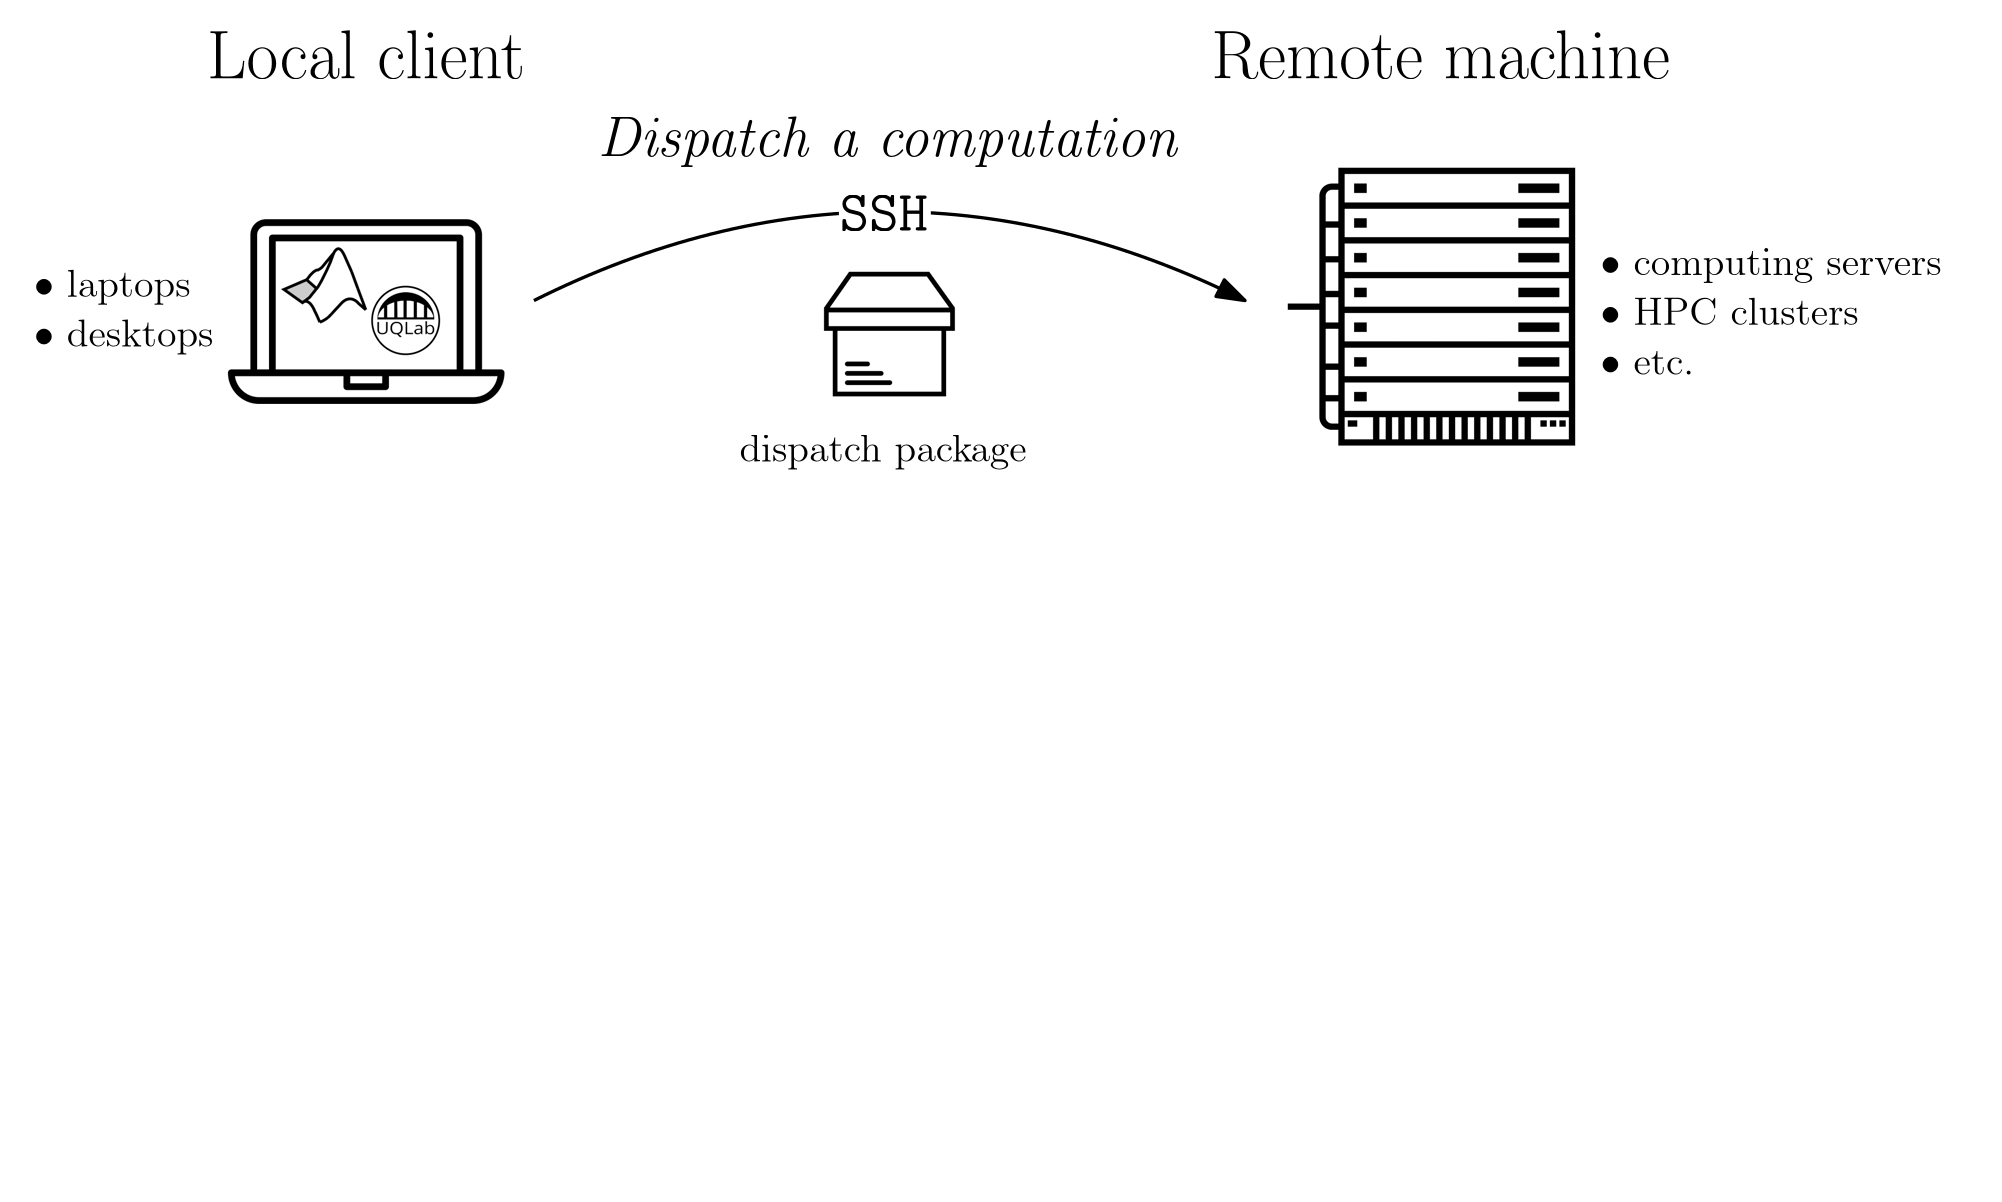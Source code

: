 <?xml version="1.0"?>
<!DOCTYPE ipe SYSTEM "ipe.dtd">
<ipe version="70218" creator="Ipe 7.2.20">
<info created="D:20200828180511" modified="D:20201027004620"/>
<bitmap id="1" width="512" height="342" BitsPerComponent="8" ColorSpace="DeviceGrayAlpha" Filter="FlateDecode" length="544" alphaLength="8460" encoding="base64">
eNrt2k9LVGEUwGHJFCpB0BbRIiNIiCCS/uzclC0KA/sCtfIuglbtbBUmxCzatXQicWUo1GJI
hEijmdD3QwVCOGjmvavgnOf5CL8zHA7vnYEBAAAAAAAAAAAAAAAAAAAAAAAAAAAAAAAAAAAA
AAAAAAAAAAAAAAAAAAAAAAAAAAAAAAAAAAAAAACAEG6+XRhUIanhmQ+llPdnlchovNoq+1bG
xEjn2utf5Y8vl/VIZWimXfp9m9Ik0eJ/1imHdB/IknDxH9h7qkzCxd/n5Sl5ghs7uvj7tIYV
Cr34F7rln9qjIsVd/MvlRGsXhArpfLVZ6uhMahXP9cVeqWn7rlzBFv/Dj6WBnh9AJOPV19LI
Jx+DAnneazb98n1CtEDOLTYb/+60ZrE83mky/3nBorm4XH/87zwBxzNY7dYc//qIWhHd+Fxr
/DtXpIpp5E2N8e/dEyqsRyefgZVKkc/AttvPGXi8DbdfdLc6br/cZ+DSsbfffXUymPvh9kvt
0spfpv9zTpgshl4cOQPXr8qSyO1DZ2DL5Z/LaKt/9z8RJJ2D18ANf/jMaGLV7k9t/zWwOytE
Wnc6r86okNhpCQAAAAAAAAAAAAAAAAAAAAAAAAAAAAAAAAAAAAAAAAAAAAAAAAAAAAAAAAAA
AAAAAAAAAAAAAAAAAAAAAAAAAAAAAAAAAAAAAAAAAAAAAAAAAAAAAAAAAAAAAAAAAAD4/34D
eFD7rXja7Z13YNTkG8dznRQoUJCyQYZskDJky0ZARaHURa0y9acyRGQpUAS1oiCgKBUVKBsH
UFCRMhSRPcqUUWjpoosyukt77y95k1ze3CU3c20u93z/uUvy5n3zvp+M513PS1EOqcWEZXuu
puciUJkrN/3qnmUTmlPlJl2vyGTAUN5KWtVTVx70/SbFQeGrQ9ff8Str+t7vpkG5q0dpU7zK
FH+v81Dm6tK5nmVH3zO8FApcbdIv9y4j/IF/Q2mrUQcfKRP8ja5AUatTcU3LAP9jUOdTrZKb
OR1/3ZtQzOrVzTpOxl8pFgpZzTpb0bn810IRq1s/OBV/mESKuYfXLI4AlbkWrz0s1e8S6kT8
Ne8Yp5YT2cebApWTfPquzjEmklXDeen9aJRW4Sc1AEL5qkZEkRGU1U5Lq71enNKlllD+5a9W
l8VUSts4K6Ut4oT2VIPCV4P8o8VcNjgpnaYlomQ2ekLRq0Oem0RgSho7J5mFolROVYSCV4sq
HBOhCXdKIh4JZBqpdaDY1aO6t0k2N5wyIKib6B4LgUJXk14WwenijCTmkCkcgyJXl06SdGY5
I4UYMoWRUOLq0iiSzp/OSOEu2cjkAyWuLvlkEXiynZBAbfIGWwcFrjZtJPnUVD7+PmT846G8
1aaJJJ/eysf/Ahl/NyhvtaknySdY+fjHkvHXh/JWmxqQfMYoH/9kMv6qcqG8B82GnnnnafZA
2Xke1Ug+k5Xn/x4ZfyWZQINhTpiTdX2gTNFXIkO9Vz78XywBQM7Ww1Gq5d8wH/A4X7n11cp/
GcApCy1VK3+YGFQmuqxW/nnApkw+AGrl/xDYlIkFCPyBP/AH/sAf+AN/4K9G/gXZIAVV4Gr8
w6FHTkmFA3/gD/yBP/AH/sAf+AN/4A/8gT/wB/7AH/gDf+AP/IG/u/L3GLYjMTt+8zMewN8d
+Xe/xqV7ujPwdz/+bwlO8IrGAn934/+mqH/8feDvXvxHiJej0b8M/N2Jf71snOL9RaO+LMT/
8jsAfzfivwcnGMeshNmO9VF3zhv4uw3/53F6aU3wRmN2dZrZwN9d+Htfx9/8p7jNLnikXP5j
wN9N+O/GyX1n2GbdFO4H/u7BfzZO7V6g8D44h/cMAP7uwH8IW/WbT+zqip1QHAL+bsC/7QOc
WGEAufMHvK8f8Nc8/xrX2cR+FO1tgq/jIPDXOn/vA1xiRu097DJFTwJ/jfNfxaV10mh/M3wh
0cBf2/wny+Z2HbO3tDnw1zL/QXxypSYOsdrghcpWAn8N82+ezScVY3rwT2Z/Xg3gr1n+VS4Z
kgqTaBbQWi8A8BfLc7chpTx/ieO4ETDFB/hrlD/hanKj1PHx+FAo8Ncm/9eJlIZIBfBNw+MA
gL8m+fdkx/ngwR7pXmYKrC/w1yD/Ruk4iaPY3bS0N1wqEI8D2An8tce/MtvDm8BeUUeZULgX
SN8S+GuNv8cOnEBO+6PMzyW5YO1wG9DXwF9r/D9hG/2e62Ghjr8X+0oOAP7a4h+Cn2s0i/qZ
+SmuJxtwKBcO+GuJfyfWyfw2XWM8zCdKPqTukobagIA/qzrs+O5TFamv8J8gM2HZFRFHA3/t
8Pc7jiNPrUcF5DB/9pkLzLYBnQb+muGv28TO73qCH/c7zGzwj7QzDgj4M5pnmN/pncT8u2Le
2wPbBrQd+GuEPzfPdwH9Nwz/s7QM9RpcU2wB/DXBf/AZHPMvOvr/WeZfhp+FM9riuuIK4K8B
/l7hJYjp9oll0h5oMutDWjFaGQfk9vybH2HjLcTzfH/Hf2tZPGsYPmcG8Hdx/hXC2R5flP88
s9kCGwKRVlQYLjMBk72Bv+vy93r20y38suLZ3fGu73E1oJUVJ7+BT3sF+Lsqf8/xiUKkx5oQ
9brdVjUYZeLmQuDvovyfuixEWfop9x5fYMMEz4U4bG/g74r8q0cSMcZ253OawWyesS6KOtgz
4K/A3wX5P5smxHdvkie/e7pNY3vXMoFLmgJ/l+M/tDCTjStrTeTntYWM4tF/Sdba9B2YFoDf
pgB/V+M/lK7yMSM8cyOqiva/j+OfZHU8+7MOZ6A0L+DvWvyHYiNfj7YbjfBhH//kClZHFGpF
TyHwVxv/ZzhXnjOND9j6+FM++CuyGfi7Ev8h7IK3uSad9+zjn+pnQ1wr8XrE1YC/6/CXxc89
/u/YEllXq/qKgb96+Hdg8d/vTinw+FPUf8w5fwN/V+Ff+SqLvwelxONPUR9gS7IJ8HcR/lFy
L3/7Hn+qIe4unAf8XYP/WLajv6fEoRn2PP4Uhf3ExemAvyvwb5MnC9m+x593F9AT+LsA/wqx
+PxdOuUef6oSniywCvirn7/Hb/j0xOoKPv4UtR53IfkBf7Xzr3AQn13cjVLw8aeowfjMEOCv
bv51w+/gNn80nVL08ac88HSRXcBfzfx7beMiKP1HJ//4v23X1X+GC6428Fcrf9+wc8LJd/tI
hKiCh/0k+dp19a1xvFOBvzr5N4zIEi3hWPiCaZgIBx5/ijrl2nOBNc2/z88lyEil04wDNSl0
4PGnqCk42vbAX238/cbFIiktN5rbi929oNfsvfyaxczpi4G/uvjXCc9EMtouMvR74KmcZzzs
vv5o7A3GE/iriH+nqIdIXkdrEhW4k476chiFI3gK+KuFv2/IUWReccIqnmNYr08OXL8PtjA3
AH918K8TnoEs6nYnLnTlFGazqJkjGfgWjyesCvxVwL9TVDGyRrlPs+HZWVyfOpQB1l/kGOBf
3vwtv/gFlbzJnFEfdwmnO/jsXnHhZQG1w7+2NS9+QhE6imLdfk1wMAdz8TCwxsC/HPlb++In
tNZ7PK77XXR0Ck8jPAzsQ0VLpUrQqKmLvt/2Z8zxgzExv3y/eNqoLjWAvwx/n5AjyA4dvlei
zIrefzHRXFNqGFit4E//SJW0WmO+GFUf+Ju8+GcmI3tV8gDtcDwL43Bc3RQojIrDV/1n/ooT
Vo+qBvwFdd9cjBzRUQVW86yCzchvHI3GP3R3geG6cs7t/H7R9IkTQl6YOHHaom+iYw3LEqLi
P8ZVB/7Y4g87iRxT6XNK5GEjHdODvb4OxdFnUz53TYmbZwyScEEWOGDKhht8P+bWwR5uz7/O
R2nIUSmzmPOQ0vOH8tAoB977b3H+aLI3hzUyF7D26HW3uUbMib7uzX9AocP0UbwyRpvnGasd
R0kpYB5bdc38po8V/UgevZbjVkuU8l5lt37+B6U6iv9kBYUygceQPKxj17mVZuNPe+nvw612
J+j59K/Y6rkTXsWdv/+P7HQMf5ZibTbNcXzT7Tn1Ffw+f7DUxmtptAIbnamjde7Ln9L9L98B
/A/7KpcLvH7ERdvPa4ZXk7rzgR3LSQV+fI8596+27lz/a3nGfv6TFczFWzjGzjae5fMBdkT0
sZ01+qpzcxlsS/3duP7vHV5qJ/71SuaiKn4RfWXbSR3xSlI7G9qfbMNfcFWgs/vyp6iBKXbh
P1tR0Wxsxe9xm6pkYcwXPCVM+mC1zi9/smHv6VO0Yo/8vvq9Z9tIW4f9mYrjw3AP9+VP1dxZ
rrYfK9YjfLANZj/jjaBkmcS7u+LAz4/dTMkSD2ErTE/678C0tqacfeczAXdWd1/+9JOUa7Pt
10/hbHim2Nac1PIi8/Cb+g9uvuBM4gO5q9ZnJOwLNTEWejGerBO7uDF/qtVZG/kr77dzsU0z
wQYxjPcbt/LWnX85TW/hyguTj7xk9JmpwbwAc4a4MX/KN8ImM9AJwzVb21JAIwvph3mRUWNf
v79SrMtE3q0fxI3Euil0fMVhbszfNjNQYduP1QnrmwDGlCD04Glxq27YlWzrM6BPPfi46PS+
9+idM9yZP1Uz2trSu+OUsVpv47g7WRHyXfodnymqs+leuHzfVgP2cBsyhseZxvCl7syf0k0q
sM726+8M/FT1QisXhZvDzDcULTLTMfa+HVWYtM2k0f8o49xuoTvzp6i2560pt2mUc7QNP5YW
mwDG0k//tUfJqv5P6XYOXkiaQrT+1zxuR5umxsb/V1iht1hqGxW57FpNagQYdb08jaMfaamh
gM7NRdLwH3bT3hZM2ug/RgwIrHaOviVecWv+VnQKxzps+/mNXHsSv6/vHVoxlGiV88JJ7zR/
cuccutpPtPhW2JLlUB9mMjHxJJD+BBQPdW/+VK3fzZZX0qMOXm/3raLGpqyVgv/Xzy03ATTL
oG+bdsJ2owtFDo5hyN4g3ILN0hDKbePe/CndxDz50tpXy7GrbbvD1JyM4h/nNhbNC8YJYdFA
4t2fjBxWwVkhT+3oOuRVf/fmT1GtY+Us/3DHRk1WXCX5qc55j2vJwaNRL5iJ4Fv6C/2isPlG
OlJCCcJ85qdKbevY1Ob8/wrLJc3AZAeX62slW734m11M5h28ESTf7MfMOxM2P85EyihFcGjP
zGgd7+78KWqwhBmo3/6EQ1c6wTDY6OaS0U80ad5j4mrDlMOMHkITwDK5COrTpt5JH8Pmsnvy
81LupCbfuHz2DrYw9v17+sKVhOR0M60bqb0M7Yh76S9CkNvzp2rvkSqn7x0YL/kZfxttEbra
PIf9xX+F8QLSP5lrAvD6B6H7grX4xV1JlPeT406vee2J+sx9gpeoTWENygqtnpm982KCTN9g
qmH2Ue3b9CfI2+35U7qpUuPDE+wdKqP7kothb0fxgQFX2P1Fz9Ibz+C/I6SjmEwfetmwNV+m
uf8zYp4nyz+QbCuSMxhTDMMA+5XYsDK9lv2/tTkn5flhiH34V3K9r1NMxtv6LmGNjcLB9COO
B/NKTykMpJ/3tYatl0y+/WkJ+IVAOiLE/JMfMeGfejzRpNoYb6h3fk3nshHwpyi/lbwZGB+5
mh8hUGTPin26VezJ1yW7d0awLQLMujJfyDcB/EjX1Q0on7gtppd+dVmbNunGo1LZ57+6Cf+L
VMDEY0niW0B/nvdrViUFWT2rVeP+P1kzMB83igZx/YO5doyU+Zg99cwj0oefYD/lBcFcE8C7
Ug1/dM3sf4a+onhRtTRpa2vmfZVu3HzAPv/VJPgzmN+9LrIgHhqYj6a3hgN//NLdjdA5/nEc
w1rQafVsvcapbNonZEfpd2X770rfZf3BSjQBMI7mzvADPnSHiHaEnPiFLGGW/0wT/lWk+dPR
DDtONiDcfZMPtY+uongDf1xG0+YIbT592BrX3zZ6/BjNfkaOmPET1J+7xuWT8U8HkwCh9Bva
sFDM/BxhOFf8G/zVsPw/MOHvL8efVsfjRPdBKj+XvQX9aRgH/E3Vu8COSAayH9rzZmdpPMVV
zH7DtY4vTW7DC0S7XLNUoQf3Y2EKIst/ngn/Smb4U9Sgi0Jz91kPoZ0xzgv4m2oUfpSLH7fh
lK6sdRdnYWhnF24yOttm42N0dDjNmn86daeF6ijp1Iflv9CEv59Z/lRzYRZ87hxuX0P6ln0V
+EtoCY7llPX9AG3usAa6RT8hjUnPLc8bHTxMOBl9W2jDOU+Z8P/EhL+v1fxRSl1u5w8IXfME
/qbyxgYaet3a8PVvsXU7K5pUA/4WLnO7+FAvYnJg5VvIHP/PTPh7W89fzy9F04wus5eAv4Ta
FZl8VM3oEfahzrfKQbTvJqEsxf3MuxDax///inVYVCrDf6kJfy9r+BexrZ3p/H0ahdBh4C8l
dr0P61Ztrcg6lisZaV3UOqE4RUvCPErDHsTfUWwLbmKKDP/lJvw9rOF/bjtbBT3C7e1Avwya
AX8JVcHFnPOIFUF92E4k/TirI5/AX+tZcu8ChC7x/1cyD37p5Q5y/Fea8Kes4X+a+hTXBNP5
qmcsQh8Bfyn9D0e0wHJAj21smu/bEPnzfG2MqGJ43BJKrgqzYlzJqSo15fivMuafZCV/ajq+
AQ5wu99FKN4D+EvIC/vaumN5mNRyNskVNsX+BNckN0Nk/RXznXhz6K9/6Xl/Spb/arv5U7OY
qkpqA67lk06oH/CX0qvWuf/4iPMTYaOHncZMh/ABsr7wJUJ/8P+v0QevVKfk+a8x5p9oNX9q
4T365uINiGhxXMBfqAPi3pfrXtZ8JtAum91DVz+LZomswgRhSFZP+hFNYp5QWf5RxvxvWc+f
2k0/9De5en8w/Y7zBP5SYhdtMz9f9iW2i+YfO5aF9RPbi23pDz6/5NCvCGXgDmhZ/hsd4e93
CaH73PjiSgVWLE3vnvyr4X6ga+aebM675IUAx1ObhtAx3hKMRwVs34As/62O8KeapCL0C3fg
T4Q+Bv5mPu1mXgBd2B66m3UUSGyPUBPrnY2ueJvn/7Mx/wRb+FMLcg1m/1SEjgJ/6RfAXfMW
wGOsEZ/RQoG0PB8I68utRpl9KfP8txvzj7eJv9cllNXZ0ARUVBH4m3kByHWR1UtgG/07KpFU
exoDb0RcRHspC/x3Ocaf6n+HLyOPu5ZrgO7KPwBbAFel7eNaJzCJgr6KJDURoRPc38pJ6W0t
8f/NmP9N2/hT5wzWxu+WBwK7K39u5TfJdv1al1AmXUMsGaVMSqsEv5D9c/nmeXn+exzl/8xd
/o2xyPJkd7flXx13lxyWxk9/+S/pxyuU0mFhhbEPCwdZ5L/PmP8NG/nrbqRyTgFCiG4H4G8k
PFkbmc4Iq8vO50idqFRC9Fe4B/f3jwwvi/wPGPOPs5E/tZof4t4SoWIv4C9j4+Fu+M2ST7/V
/cNWKJCOjB84Gi84h5Dl/7fD/IPyFrF/fEoQagr8ZbQZ57mhk/FTXRDK5v/njLTM/7DD/Kks
vg0hQRh2APyN1RnHt1i0LyiOTWW+cvkbiVAsXzcvbWCZ/xFj/tdt5h97nPuz3+Lipm7MnzHM
6Do+MbvCa2aRPkth/NQkoUrfIC/YoDG5WbTigwlNzWF2XSL24DCZZJgwvOsWuWsSPu0KsWdv
KpfgRvF0AuAvUrBRN3A7Zlx2coqy+JkS/pH729Z+R1+2KZ9L8EszzgiAvyd+2fPdpX4L2XGZ
m5IVxc8MIuGHdHYuKSP+hVyCcyx6OnZn/lw3MDtbfwQ/I7OwvbL5i0JoLve354PrZaJknv9k
k4HowJ+QP+4FOsTYfQZvIafaKZy/LcL4waarykhLhKbnP4C/vPBsfdS16y7eT0DRh15K5+8n
5zmctajQ7Gzgb0b18Sdf8MRxup3y+duu7EJjNmm0uDkJ+Eu8nAlPmu94OoHBz9LuIBRVtU6d
JAeqjBF3JwB/Y3Ulps5FBTqFzQaEZlsf2tcuB2XDBRtTpAni7kTgb6J/Ufxd1jdgRyc9m6uF
qSZBMTGiaWFdYmImCVveId/9l4NQceqOScTcJF1MzDq7+U+x6AjI3fn3C/FcQud8a3vKWSLa
YAYgFEkeGoLQ14aN1wmXQDkRhlHHOqMGYJv4LxDanoC/nLqlRDSinKc5wiAMM/x9f2D6nH+Y
+PzQ0AXMnNOT9ZTg/xVCnwN/C9J5UM4U/Q2Oscx/LUL5k3lHD11PIfSfvwL8t1i0PYC/szVc
GIQjz38cQg+6EWV+wDAywVr+H0rtp98kocC/fNUeoQKdBf4+yQi9Rh6pnYFQRzP8/buNfGlE
kDfBfzpFeXQc/uJgkZeiVIR6A//yVSU9QnUt8A8zGgmArYbNcvwDZ59gOxKzF1cy8H/bbz4e
PqA/IiwvUZEO1hD4l7NuG0bhy/LfhNAk8Um19eiepwz/NYyDseOHGSdy/3jz/KedRij51Dm6
AqnnnYBRnRDK9QD+5ay9BmcwsvyTRe4isK5zHwAJ/h3iFuI1fpjBShN4/oVoI+PuxWd0luD4
KUyYeQD8y02fG+bhy/H3pcveuOn5F4RetGT/9UTod56/Ya5/x2KUwfmUXEI6HAf+5aTRBn/A
cvzr0O9ziWbDtyzx1+Vxx4aTDsciDfPaaPP/HeBf3mpKf5JrmOX/mNEkb0ZLEetEwmz97zJK
5/n/a9g5kH/qfQvNrUUE/MtKKQg9a5Z/bYTuSDz/k8zwr9yi68CnQuJRBs9fiPgRfsBxb4Ty
vIB/uWsr7w9ajr+P9Pf/FRn+nsEbDS5EDfwFt7G6Es5l1EcI/UkB/3LXBISu4j/95ez/BISM
O6CucU7kTfl3YNyX3fpn69cR8+4K/IlyyeesiWNW8AL+zlc9PULYFWdno+G4wbyDlvUmhlot
PcrxkeT/aDbSr2hMcfeNgb8wj8WbmzIaWIJQO+CvAp3lhoDWJ800Wu/zqz2NNvIXSlGz+eUC
TPh/S7iIzxT4CxMZW7JDWqk3EIrXAX8VaB5Cp/CfOFRMts//g1Br9pFN5Gr7vGqmIX13af7n
EGokvCQM/G+Qn5vPuXanLyjgrwI1p68bL9G7QOTej379n+T+jkUom2gB9PvDsFyACf+rCPGz
CD8g7D9DR4/HKYSYW6cuXWrdgL8qdIazz6umIvQt75LplVxUYli2dR1CD8bylbUg2nK7HiDD
f7dhicBhhST/S1wD0IfcFOKZCMXpgL8qNAmh27inptMDhLJWvj6w9/PzYhEqHWsI4fsjMxXt
q9FPPTlizgHaXrzA99vR/O9HGjQFO/XIn9smoO7QjfqE4wL/WHR7Vue6DYbtoMMz7xrdFZkx
AcC/7FUtD6EX2E/BMSErcX3JMK/fFI4UfVaZEvgT2kPv+IbfuNDwPQP/h9WW8pNLk3C/0TMI
lTQA/irRGoTOcC/jft9dLKAJX4saadTk4x2y6iK7MlBUTWGvLobUp8yuZ/+gg+UdmuxNPR7D
enroHvMtRXX5MVGPCo7OYMvwMEI/UcBfJWpNP5xPC5sVZVef8QmYgVBOf0vxVZL2Suxp8Gnf
G1lj/QH/stIvgg9gS/oIocIRjqb3mzDqFPirQB30Fl3xGPQ5jeJVx5JrTyc3APirSLsQ+sfK
oLrvaNttnEOpRQtNC8BfFWJmGgZbGdZzM0L6qQ4kNkxiBUrgX77aTdfM/K0M692Els7upHyv
W5z3C/zLWk3zrWmPV0Qf0CzbAX+VaS5dwh3KIqH6uQgtoYC/yuR7BaEjHs5PR0fX/W5XAf6q
0wBkkysIezXN4tJWwL98tJ4u4z7OTqRTkUWnb8C/fORPfwHS6jg3jcp0Gkk1gL8qFVSAUIyH
s98xJb0p4K9OvYmsWpXbfs2y0Xc98C9bbUJIP9F50YfqETroCfzVawJcpN/Pwc6KfQBt+12p
QQF/9apePEJFg50Td9u7CGU0o4C/mtUyE6EHnZwRc5tUhHJsjBn4l7mYpYXvPql8vJ3pG6t4
CAX81a5B9Fe6YKTSsQ6kb6uHoRTwV7+eyaONwDeVjTO4EKHC5yng7wrqzqwy9ZFOuQh175fQ
VkV/Cvi7iBHILDAeU1up6Kr8REd3pxsF/F2mGniemamhkBUYdIOZPNSKAv6uo2rbmRKfq0Bn
gO6NAjqq6AAK+LuSdJNoiw391crReFocYNDNtNOYAP7lp6BrdH6Kl/s7Eof3TObhzxho7/nA
vxzlvxHP1wyxP4YBV5kYfrXfkAT+5aqn8RKk+7vbd/aT+5mzbw134AKAf/mqwvx8Jle/97D9
1L4HMbQllSng78JqEo3zdewFb1vO8gn+G5920MER5cC//NUfL0SPbn/WwmrLcQVeph4dcHg0
KfBXgwbvZzN3ZrYVt8Bj78Wyoff1djxl4K+SuuC6AjZ/N1eNqisfLDB4xTU2XO667kqkC/zV
ooB3zvB5TNg6N7h1RSNDsc1zc7Zd49cqPTTWX5lUgb+K1HzOab2Q08zY/T9/F/nN4sgftu07
nyoc0J9Z0EyxJIG/ulTr1fXxyIwS14+vp2R6wF99qjMy/KfLhcbkC//bsWCk4guVAn+VSlen
+4hx0z+JiFgSET5z/HM9Gjpn2hDwd28Bf+AP/IE/8Af+wB/4A3/gD/yBP/AH/sAf+AN/4A/8
gT/wB/7AH/gDf+AP/IE/8Af+wB/4A3/gD/yBP/AH/sAf+AN/4A/8gT/wB/7AH/gDf/fl32fd
xcxsi8on478rGYQMUZANUlAFZNlKhrhLhsi3HGPmxbXYranvOgRyU63xxSsdgdxV66mnoRDc
WUOjoQzcWTsyoAzcWWkPoQzcWSX3oQzcWQXJUAburHv/QRm4s26fhDJwZ104AGXgzjq4ldh4
GKkRbSSz+Jf98fxFxrNRK6VDVvk2LySzWEsjvWUNyEyNsT+eMWQ8DTRSOIFkpsJDya3BwF/7
/IeQmXq5C7n1PvDXPv9ZZKY6ViG3NgF/7fPfQuRJX5lKJWuDOuCvdf4e6USekilqB5nHIOCv
df6dyTz9QlFTyO05wF/r/OeSeXqHotqR24eBv9b5HyHz1JqidGmkPdAM+Gubf3M92fvP2Htk
CyBaCPy1zf9TMksbmD3jyD1JnsBfy/y9UsgsvcbsChCNLR8O/LXMfySZo/wqeN82ct8JzfEP
72S3wrXGX3eazNFmdudwUY/gEK3xV0pa4C8e7T+M3ektGgP8L/DXLv+jorG/XtzeZaJ8jgL+
WuX/gihDS/ndTUSDwJMqA39t8vcXDfYtbmw4sF6U0c+Avzb5LxHlZ41woHWp6MYIAv5a5N9Z
9JovaUEc+lmU0yuu/gUIcAb/AFd/+18XZWcLeayjXu7V4JpywqzGNFcvE/FHvrS96OAacWbD
XDyv3yjP/2sXL5Kx4ux8Jz5aU+S8BRX2de3M1r+rNP47dV27RAYUibKTVcPo+Jvi7Ga3du3s
9n+gLP77Lv5AtL0nzs944wAeJ8QBEhq6doZb7FBwZvvDXx9z7dJolCjO0FEPkyAdi41ugKYu
/sGr3is4RBEF93J107/ZLTHbog4SgaYbTw1tS4E0oZbGk/ynSoXSGbsCyugFRacF9TauDe+Q
HuYfEG/82ZsJhef6mlhkhDWxhkzIHsXGhs9qPyg/15bfj8ZMi7vKBg7VGweOexKK0JXVzcS/
i97ceLhZJlWf0siKUIquqgoRJSZAzc/xXWJa+U2c6AEl6YrShdywuRnbY6NE88fJ/lCYrqeB
pyVQbrA0w9db6gZAx1/2hgJ1JXmPlnTstd4yRo8vJZtAk+c2h1J1FbWYlyIJcYlV8/tn6aVb
wWPntNVB2ar+q9/uw3PS/PQzrIxibLFcR0hW9Pt960MZqxV9/X4zou/IsSt+zeqIetwy1xuW
f2HX1silESAVaWnk1l0XCsxRS+hqw51U9WdwjagtRVe37VUypQjKTDt6GG5zG06nE1BsWtEx
e0b068IyoeS0oOwpdjp1qL68FErP1aWPCrS/RtE+qgRK0JVVuquzY3XK1lGwQpDr0t/WyvFW
haYrwA5wSWUsb6JMu5LnwKg8KE7XUuGuEB8FmxarT9gGKwW6jNK3jlN+yLqu/dTo21C2aldq
9JR2zuumq9oldNG2Q5fSsouhpNWk4uy0S4e2LQrtUsVGoP8Hrnt+bA==
</bitmap>
<bitmap id="2" width="512" height="512" BitsPerComponent="8" ColorSpace="DeviceGrayAlpha" Filter="FlateDecode" length="277" alphaLength="2225" encoding="base64">
eNrtwTEBAAAAwqD1T+1tB6AAAAAAAAAAAAAAAAAAAAAAAAAAAAAAAAAAAAAAAAAAAAAAAAAA
AAAAAAAAAAAAAAAAAAAAAAAAAAAAAAAAAAAAAAAAAAAAAAAAAAAAAAAAAAAAAAAAAAAAAAAA
AAAAAAAAAAAAAAAAAAAAAAAAAAAAAAAAAAAAAAAAAAAAAAAAAAAAAAAAAAAAAAAAAAAAAAAA
AAAAAAAAAAAAAAAAAAAAAAAAAAAAAAAAAAAAAAAAAAAAAAAAAAAAAAAAAAAAAAAAAAAAAAAA
AAAAAAAAAAAAAAAAAAAAAAAAAAAAAAAAAAAAAAAAAAAAAAAAAAAAAAAAAAAAAAAAAAAAAAAA
AN4AADwAAXja7d1/rJV1HcDxA8LQEDITREd4yVFiUOmKBf2yMpoyNFGS/MGkvDWnYmm5bEum
DujizLSp6QZGv2wVFZmu1Imkls1V1tJ1ma5m0yYumJVeJqMnyMrzgXu55zmXc32e7/f1+hc2
9vm+7z2cz3POeU6jAQAAAAAAAAAAAAAAAAAAAAAAAAAAAAAAAAAAAAAAAAAAAAAAAAAAAAAA
AAAAAAAAAAAAwJwNKRgjZJt+W6RgtZDtubZIwxIp23FSIvmLvmliljf+L6n0L+5Ws7yvF+lY
JmdZHytS8gFBy3l9X1L9ew+QtJQ7i7RYAku5tEiNJbCEWcnltwSW8XA4utpe+bUEtmdVOLgf
1naO71sC23FiOLath9d2kAl/tQSW96o/hVM7o8ajfDgugWPFbcGacGg313qWqy2BZS2OvzOj
6j3NLyyB5Uz5Rzix42s+zlvjEvhGgQfx43BgV9V+nvMtgWVcHI7r/gQm+rYlsHXHxotmb05g
pIP+bAls8+nS0gQvZ/SOU3lAK8JRrUtkquWWwNbMDQf17KRU5rrPEtiK0ZvCOS1KZrCjt4cl
cLrU/bol5L8pocm6LYGDOyMc0mMjU5rtVkvgYA7bEs7o/UkNNzb+1/ZBuffwg3BCVyQ23fFx
CXy13rtZGg5oY3LzLbME7s3McDzbZ6Q34V2WwL34eTid8xOccNrzYQl8k+ZNrgz5v5fkjIst
gQN5XziapyemOeXNlsD+jXgsnMzCRMcc84cw5oeE/68bw7nckOyc741L4MHK/8fCcCy/S3jS
yyyBe5qwOZzKcSnP+pMw6sfF3+m7GT0t6toalsCZ6jfOC/nvSXzaRZbAaPq/wm/E0anP+xVL
YHBvOI/zkp935G/CwCdknv/ycBq3ZTDxnLgEHpJ1/neHw3gyi8O4xBL4f78PZ3FqHkPHdzp0
Z5z/unAS12cy9eRnwlPet2Sb/5SQ/9fZzH2aJXCX1zwdzuE9+Ux+TdLvdWtV/GTkF3Ia/aEw
+rws88c3xf80q9nfHpfAiRnmn/Zi8xH8/ai8pl+a/RIY3w/5ydzG/07e4+/2Uvg3spv/0PD1
Bn3HZjb+7JD/iQzfCnNy1ktgfBXklByf/65M7E5H7S/AX8pz/42feZif0eTzw+QPZXr945gd
YQmclM3g454M/d+Zaf/d3vq0Jpu514a5L2tka21mb355yZIw9e355m8c/HhYAt+WxdBTX2ge
essbMu7fmJfhEnhHmPncRtauCoexPIOJP5vpk54B3BOO4+Tk593tla+Dcu8/I3zRYe/hqc/7
q8x+3gd1bjiQtYlP2xOm7ZG/0Vid/K1PXnZCmPUB8XcaH+5+0Dcr4VH3fyL0ny3+LnOz+QRk
fKj7jPQviR+CWpnsnGcn8r2O+1z8tusFiU45+bnmKTcfqfv/HBVOpndymlOuDz/l58j+snMy
eDfcp8OMt4je7KvhcC5McML4TXiPjte82QGPhCXwHelN+KCPvOxNvAXmvfulNt/y7F7oKunz
SV8Zjfe/v0/uPcVvPj0tqdlG9TbP9uIstfd05LPNZ7RpSkqzxVsff0rs/pwZDulbCU320Qxu
774PxHvDXZTMXJP+1jzXU1OV7t/oh8MSOCeVudaFn+szhR5IvB3axtFpTHVhmOpGmQcW3xx5
dRIzzQgzPTJW5ZYfKj+Swkgbw0hzNd6bKU81H9bjXfWf6Ar3uirj9MRuiHuce92Vc204sIvr
Ps6jzdO8cIy+g/pl84lte1e9h4lfe0ppy/TXX3/99ddff/31119//fXXX3/99ddff/2r338D
LUqzv5d2WqW//vrrr7/++uuvv/7666+//vrrr7/++uuvv/7666+//vrrr7/++uuvv/7666+/
/vrrr7/++uuvv/7666+//vrrr7/++uuvv/7666+//vrr35n+y2iR+/+gP/rrr7/++uuvv/76
66+//vrrr7/++uvv9Q2vj+mvv/7666+//vrrr7/++uuvv/7666+//vrrr7/++uuvv/7666+/
/vrrr7/++uuvv/7666+//vrrr7/++uuvv/7666+//vrrr7/++uuvv/7666+//vrrr7/++uuv
v/7666+//vrrr7/++uuvv/7666+//vrrr7/++uuvv/7666+//vrrr7/++uuvv/7666+//vrr
r7/++uuvv/7666+//vrrr7/++uuvv/7666+//vrrr7/++uuvv/416n/golXXlNWzcIz+afT/
YtGeK/VPof/dRbvW61///kuK9p2uf+37PziE/j/Tv+79DymGYn/9a95/+pD6v07/uj/+DyV/
n8f/2ve/bgj9V+hf+/5d7effNlH/+u//Z21rM/9zC+3/CfRvjP/cph2l42//4yX1uwCs/wB/
ZcTIsmp5Evo3sqa//vrrr7/++uuvv/7666+//vrrr7/+Ofafc8FF+95JB+pfi/4XFB1y0yT9
q9//tqJjtnbpX/X+pxYd9E39q97/rk72L47Qv9r9x3U0f9Gtf7X7z+xs/xX6V/zxv7P9F+hf
8f7Xd7T/KP0r3r+rk/kv9/y/8vv/4s7lX+f6Tw2u/x3W88+O1L9jQUP/GvTf6Yip+95+1TsJ
/RtZ019//fXXX3/99ddff/31119//fXXX/8M+7+2e/UDXxsWP+qZp3/V+q8shtXZ+leq/+3F
MOvWv0L9zyqG3Qj9q9P//uHvv1j/yvSfMPz5i7X6V6b/tFeg/3r9q/P4/wr0v1T/6vRfNfz9
p+pfnf6HPj/c+b9s/6vS/j//meHNv8b1n4pd//3EnZt3/eGWDtv5T+zYdMNs13+r1j8b+uuv
v/7666+//vrrr7/++uuvv/7666+//vrrr7/++uuvv/76659E/w2Zy70/+qM/+uuvv/7666+/
/vrrr7/++uufmA30owEAAAAAAAAAAAAAAAAAAAAAAAAAAAAAAAAAAAAAAAAAAAAAAAAAAAAA
AAAAAAAAAAAAAJCyfwPGSkgr
</bitmap>
<bitmap id="3" width="1200" height="1200" BitsPerComponent="8" ColorSpace="DeviceGrayAlpha" Filter="FlateDecode" length="1418" alphaLength="5763" encoding="base64">
eNrtwTEBAAAAwqD1T20LL6AAAAAAAAAAAAAAAAAAAAAAAAAAAAAAAAAAAAAAAAAAAAAAAAAA
AAAAAAAAAAAAAAAAAAAAAAAAAAAAAAAAAAAAAAAAAAAAAAAAAAAAAAAAAAAAAAAAAAAAAAAA
AAAAAAAAAAAAAAAAAAAAAAAAAAAAAAAAAAAAAAAAAAAAAAAAAAAAAAAAAAAAAAAAAAAAAAAA
AAAAAAAAAAAAAAAAAAAAAAAAAAAAAAAAAAAAAAAAAAAAAAAAAAAAAAAAAAAAAAAAAAAAAAAA
AAAAAAAAAAAAAAAAAAAAAAAAAAAAAAAAAAAAAAAAAAAAAAAAAAAAAAAAAAAAAAAAAAAAAAAA
AAAAAAAAAAAAAAAAAAAAAAAAAAAAAAAAAAAAAAAAAAAAAAAAAAAAAAAAAAAAAAAAAAAAAAAA
AAAAAAAAAAAAAAAAAAAAAAAAAAAAAAAAAAAAAAAAAAAAAAAAAAAAAAAAAAAAAAAAAAAAAAAA
AAAAAAAAAAAAAAAAAAAAAAAAAAAAAAAAAAAAAAAAAAAAAAAAAAAAAAAAAAAAAAAAAAAAAAAA
AAAAAAAAAAAAAAAAAAAAAAAAAAAAAAAAAAAAAAAAAAAAAAAAAAAAAAAAAAAAAAAAAAAAAAAA
AAAAAAAAAAAAAAAAAAAAAAAAAAAAAAAAAAAAAAAAAAAAAAAAAAAAAAAAAAAAAAAAAAAAAAAA
AAAAAAAAAAAAAAAAAAAAAAAAAAAAAAAAAAAAAAAAAAAAAAAAAAAAAAAAAAAAAAAAAAAAAAAA
AAAAAAAAAAAAAAAAAAAAAAAAAAAAAAAAAAAAAAAAAAAAAAAAAAAAAAAAAAAAAAAAAAAAAAAA
AAAAAAAAAAAAAAAAAAAAAAAAAAAAAAAAAAAAAAAAAAAAAAAAAAAAAAAAAAAAAAAAAAAAAAAA
AAAAAAAAAAAAAAAAAAAAAAAAAAAAAAAAAAAAAAAAAAAAAAAAAAAAAAAAAAAAAAAAAAAAAAAA
AAAAAAAAAAAAAAAAAAAAAAAAAAAAAAAAAAAAAAAAAAAAAAAAAAAAAAAAAAAAAAAAAAAAAAAA
AAAAAAAAAAAAAAAAAAAAAAAAAAAAAAAAAAAAAAAAAAAAAAAAAAAAAAAAAAAAAAAAAAAAAAAA
AAAAAAAAAAAAAAAAAAAAAAAAAAAAAAAAAAAAAAAAAAAAAAAAAAAAAAAAAAAAAAAAAAAAAAAA
AAAAAAAAAAAAAAAAAAAAAAAAAAAAAAAAAAAAAAAAAAAAAAAAAAAAAAAAAAAAAAAAAAAAAAAA
AAAAAAAAAAAAAAAAAAAAAAAAAAAAAAAAAAAAAAAAAAAAAAAAAAAAAAAAAAAAAAAAAAAAAAAA
AAAAAAAAAAAAAAAAAAAAAAAAAAAAAAAAAAAAAAAAAAAAAAAAAAAAAAAAAAAAAAAAAAAAAAAA
AAAAAAAAAAAAAAAAAAAAAAAAAAAAAAAAAAAAAAAAAAAAAAAAAAAAAAAAAAAAAAAAAAAAAAAA
AAAAAAAAAAAAAAAAAAAAAAAAAAAAAAAAAAAAAAAAAAAAAAAAAAAAAAAAAAAAAAAAAAAAAAAA
AAAAAAAAAAAAAAAAAAAAAAAAAAAAAAAAAAAAAAAAAAAAAAAAAAAAAAAAAAAAAAAAAAAAAAAA
AAAAAAAAAAAAAAAAAAAAAAAAAAAAAAAAAAAAAAAAAAAAAAAAAAAAAAAAAAAAAAAAAAAAAAAA
AAAAAAAAAAAAAAAAAAAAAAAAAAAAAAAAAAAAAAAAAAAAAAAAAAAAAAAAAAAAAAAAAAAAAAAA
AAAAAAAAAAAAAAAAAAAAAAAAAAAAAAAAAAAAAAAAAAAAAAAAAAAAAAAAAAAAAAAAAAAAAAAA
AAAAAAAAAAB4GPo7AAF42u3dcYyXdR3AcZS1zBQyVy6nmc1q2lzemRt/lB6NsllJE1tma2RC
esdyu1i2W27dbW2UkVTTDVgR6GpmS7TJWtP0JJmnXDFKSIFyGpq6CyYDJV0+/QVMPr/fPc89
/O73PN/f7/X6974P/Mb3ufc+32d3DzNmAAAAAAAAAAAAAAAAAAAAAAAAAAAAAAAAAAAAAAAA
AAAAAAAAAAAAAAAAAAAAAAAAAAAAAAAAAAAAAAAAAAAAAAAAAAAAAAAAAAAAAAAAAAAAAAAA
AAAAAAAAAAAAAAAAAAAAAAAAAAAAAAAAAAAAAAAAAAAAAAAAAAAAAAAAAAAAAAAAAAAAAAAA
AAAAAAAAAAAAAAAAAAAAAAAAAAAAAAAAAAAAAAAAAAAAAAAAAAAAAAAAAAAAAAAAAAAAAAAA
AAAAAAAAAAAAAAAAAAAAAAAAAAAAAAAAAAAAAAAAAAAAAAAAAAAAQEc7vQ+S4JuVGUsySIJv
VvQKvUKvQK/QK/QKvQK9Qq9Ar9Ar9Aq9Ar1Cr0Cv0Cv0Cr0CvUKvQK/QK/QKvQK9Qq9Ar9Ar
9Aq9Ar2irfrDbbFvFKo2rlcUmq/G/KNQuQv1Cr1Cr9Ar0Cv0Cr3SK/QKvUKvQK/QK/QKvdIr
9Aq9Ar1Cr9Ar9Eqv0Cv0CvQKvUKv0CvQK/QK9Aq9Qq/QK9Ar9Ar0Cr1Cr9Ar0Cv0CvQKvUKv
0CvQK/QKvdIr9Aq9Qq9Ar9Ar9Mo/SveYfdFVQyvW3vvQ6NF2TKlXj+3Md51/7fT8ZmcVbmj+
gXr0qlu99dIfP5UVN1mvJgpcP+RfPD1jWRVGzFe82WmL7z0wtZtIr/RKr6jC6Wv/N+WbSK/0
Sq9ov1nLy9xEeqVX1ffK86tuc9y1L2R6hfmKBFywteRNpFd6VX2vevWqq4arpf/N9ArzFSk8
uXqg/E2kV3plvqKN3rE10yvMV6Tg1G2ZXqFXpGD29kyv0CtScNJ4plfoFUl4ONMrUu+V5+1d
4pZMrzBfkYTPZHqFXpGE9+zTKzqgV35/sCvcmekV5iuS8Inm98aeW5de8/m5fUdboVeYr6hE
0x8UvefyJlf06xV6RRWuaHxbvLbm7KaXLNErnAepwp8b3hXj75vkEvMV5ivq8/TqrhMmu2ZA
r/DzolTgV43uiR9Ofo1eoVdUYPbBBrfE+pyLPL/C8ysqcF2DO2Lb23Mu8vwKz6+owO8a3BHn
zNAr9IraOW5/3OJbcq+a2nnw+sF8F9mK9Fw1WIU5zoPda06Dn2mf1eJeQXvoVacbjDs8nH9V
v15RQ86DnW513OEL8q8yX2G+ov1GwwY/X+AqvUKvaL/nwwbfVuAq50GcB2m/18MGD5qvMF9R
S3GDr9Yr9Io6Oj5u8Dy9Qq9IZL7qKXDVgF5RQ37fucPNLPXjDOYrzFfoFegVeoVeoVd6hV6h
V6BX6BV6hV6BXqFXoFfoFXqFXoFeoVegV3qlV+gVegV6hV6BXumVXqFX6BXoFXqFXulVhyvX
q/j/42zvg6ot1ivzVaH5CmrJ97he6RV6hV6BXqFX6BV6BXqFXoFeoVfoFXoFeoVegV6hV+gV
egV6hV6BXumVXqFX6BXoFXoFeqVXeoVeoVegV+gV6JVeFeqV97dTPe9v1yu9Qq/QK9Ar9Aq9
0iu90iv0Cr0CvUKv0Cv0Sq/QK/QK9Aq9Qq/QK71Cr9Ar0Cv0Cr1Cr0Cv0CvQK73SK/QKvQK9
Qq9Ar/RKr9Ar9Ar0Cr0CvdIrvUKv0CvQK/QKvdIrvdIr9Aq9Ar1Cr9ArvdKrqfZqw6Z8X7EX
6Vm1qQrX6pVeTWevJrJ8Q/YiPWNZFUb0Sq/0Cr1Cr/RKr/QKvUKv9Eqv9Aq9Qq/0Sq/0Cr1C
r/RKr/QKvaIu4gaPj+bboVfUsFc9etV181U5eqVX5iv0Cr3SK/QKvUKv9Eqv9Aq9Qq/0Sq/0
Cr1Cr/RKr/QKvUKv9Eqv9Aq9Qq/0Sq/0Cr1Cr/RKr/QKvUKv9Eqv9Aq9Qq/0Sq/0Cr1Cr/RK
r/QKvUKv6CRxg1cO59swpV7dtCzfJbYiPf3LqjCv+Qfq1auum69a//52aA/zlV7pFXqFXoFe
oVfolV7plV6hV+gV6BV6hV6hV3qFXqFXoFfoFXqFXukVeoVegV6hV+gVegV6hV6BXumVXqFX
6BXoFXoFeqVXeoVeoVegV+gV6JVe6RV6hV6BXqFX6JVe6ZVeoVfoFegVxZTrVX+4ansfVG2x
XpmvCs1XUEu+x/VKr9Ar9Ar0Cr1Cr9Ar0Cv0CvQKvUKv0CvQK/QK9Aq9Qq/QK9Ar9Ar0Sq/0
Cr1Cr0Cv0CvQK73SK/QKvQK9Qq9Ar/SqUK+8v53qeX+7XukVeoVegV6hV+iVXumVXqFX6BXo
FXqFXqFXeoVeoVegV+gVeoVe6RV6hV6BXqFX6BV6BXqFXoFe6ZVeoVfoFegVegV6pVd6hV6h
V6BX6BXolV7pFXqFXoFeoVfolV7plV6hV+gV6BV6hV7plV5NtVdr7853hb1Iz7K7q/BFvdKr
6ezVRJZvyF6kZyyrwohe6ZVeoVfolV7plV6hV+iVXumVXqFX6JVe6ZVeoVfolV7plV6hV9RF
3OCVw/k26BU17FWvXnXdfFWOXumV+Qq9Qq/0Cr1Cr9ArvdIrvUKv0Cu90iu9Qq/QK73SK71C
r9ArvdIrvUKv0Cu90iu9Qq/QK73SK71Cr9ArvdIrvUKv0Cu90iu9Qq/QK73SK71Cr9ArOknc
4Na/X/Qna/JdZivS8501VZjf/AN5v2j3zVetf387tIf5Sq/0Cr1Cr0Cv0Cv0Sq/0Sq/QK/QK
9Aq9Qq/QK71Cr9Ar0Cv0Cr1Cr/QKvUKvQK/QK/QKvQK9Qq9Ar/RKr9Ar9Ar0Cr0CvdIrvUKv
0CvQK/QK9Eqv9Aq9Qq9Ar9Ar9Eqv9Eqv0Cv0CvQKvUKv9EqvGvUKasn3uF7pFXqFXoFeoVfo
FXoFeoVegV6hV+gVegV6hV6BXqFX6BV6BXqFXoFe6ZVeoVfoFegVegV6pVd6hV6hV6BX6BXo
lV4V6pX3IVM970PWK71Cr9Ar0Cv0Cr3SK73SK/QKvQK9Qq/QK/RKr9Ar9Ar0Cr1Cr9ArvUKv
0CvQK/QKvUKvQK/QK9ArvdIr9Aq9Ar1Cr0Cv9Eqv0Cv0CvQKvQK90iu9Qq/QK9Ar9Aq90iu9
0iv0Cr0CvUKv0Cu90qup9mr5ynyX2ov03LiyCp/VK72azl5NZPmG7EV6xrIqjOiVXukVeoVe
6ZVe6RV6hV7plV7pFXqFXumVXukVeoVe6ZVe6RV6RV3EDV45nG+DXlHDXvXqVdfNV+XolV6Z
r9Ar9Eqv0Cv0Cr3SK73SK/QKvdIrvdIr9Aq90iu90iv0Cr3SK73SK/QKvdIrvdIr9Aq90iu9
0iv0Cr3SK73SK/QKvdIrvdIr9Aq90iu90iv0Cr2ik8QNHh/Nt2NKvfrlffm+YCvSs/y+Klzd
/AP16FXXzVetf387tIf5Sq/0Cr1Cr0Cv0Cv0Sq/0Sq/QK/QK9Aq9Qq/QK71Cr9Ar0Cv0Cr1C
r/QKvUKvQK/QK/QKvQK9Qq9Ar/RKr9Ar9Ar0Cr0Cvaqptr4eW6/QK/QK9Eqv9Ar0Sq/0Cr1C
r0Cv9Eqv0Cu90iu9Qq/QK9ArvdIr9Aq9WpJBEtRDr/QKvUKvQK/0Sq/QK/QK9Aq9Ar3SK71C
r9Ar0Cv0CvSKmXqFXqFXoFfoFeiVXukVeoVegV6hV6BXeqVX6BV6BXqFXoFedbZyveoPV23v
g6ot1ivzVaH5yvvbqZ73t+uVXqFX6BXoFXqFXumVXukVeoVegV6hV+gVeqVX6BV6BXqFXqFX
6JVeoVfoFegVeoVeoVegV+gV6JVe6RV6hV6BXqFXoFd6pVfoFXoFeoVegV7plV6hV+gV6BV6
hV7plV7pFXqFXoFeUUzc4JXD+TZMqVc3juT7mK1Iz6KRKsxt/oF69arr5qtyJuvVRIHrh+xF
esayKoyYr/RKr9Ar9Eqv9Eqv0Cv0Sq/0Sq/QK/RKr/RKr9Ar9Eqv9Eqv0Cv0Sq/0Sq/QK/RK
r/RKr9Ar9Eqv9Eqv0Cv0Cr3SK/QKvUKv9Aq9Qq/QK73SK72iHeIGj4/m26FX1LBXPXrVdfNV
69/frld6Zb5Cr9ArvdIrvUKv0Cu90iu9Qq/QK73SK71Cr9ArvdIrvUKv0Cu90qtyvbp/c76F
9iI9azZX4et6pVfT2StoD73SK71Cr9Ar0Cv0Cr3SK73SK/QKvQK9Qq/QK/RKr9Ar9Ar0Cr1C
r9ArvUKv0CvQK/QKvUKvQK/QK9ArvdIr9Aq9Ar1Cr0Cv9Eqv0Cv0CvQKvQK90iu9Qq/QK9Ar
9Aq90iu90iv0Cr0CvUKv0Cu90qtGvYJa8j2uV3qFXqFXoFfoFXqFXoFeoVegV+gVeoVegV6h
V6BX6BV6hV6BXqFXoFd6pVfoFXoFeoVegV7plV6hV+gV6BV6BXrV4cr1qj9ctb0PqrZYr8xX
heYr72+net7frld6hV6hV6BX6BV6pVd6pVfoFXoFeoVeoVfolV6hV+gV6BV6hV6hV3qFXqFX
oFfoFXqFXoFeoVegV3qlV+gVegV6hV6BXumVXqFX6BXoFXoFeqVXeoVeoVegV+gVeqVXeqVX
6BV6BXpFfXr1tSX5eu1FehYsqcJFeqVX09mriSzfkL1Iz1hWhRG90iu9Qq/QK73SK71Cr9Ar
vdIrvUKv0Cu90iu9Qq/QK73SK71Cr9ArvdIrvUKv0Cu90iu9Qq/QK73SK71Cr9Ar9Eqv0Cv0
Cr3SK/QKvUKv9Eqv9Ip2iBu8qC/fCr2ihr3q0auum6/K0Su9Ml+hV+iVXqFX6BV6pVd6pVfo
FXqlV3qlV+gVeqVXeqVX6BV6pVd61fpebXkm34C9SM/6Z6owqFd6NZ29gvbQK73SK/QKvQK9
Qq/QK73SK71Cr9Ar0Cv0Cr1Cr/QKvUKvQK8o1qvWv78d9Aq9Ar3SK71Cr9Ar0Cv0CvRKr/QK
vUKvQK/QK/RKr/RKr9Ar9Ar0Cr1Cr9ArvUKv0CvQK/QKvUKv9Aq9Qq9Ar9Ar9Aq9Ar1iepTr
VX+4at8oVG1cr8xXheYrqCXf43qlV+gVegV6hV6hV+gV6BV6BXqFXqFX6BXoFXoFeoVeoVfo
FegVegV6pVd6hV6hV6BX6BXolV7pFXqFXoFeUVK5Xg2Eq3YPQ9VW6ZX5qtB85f3tVM/72/VK
r9Ar9Ar0Cr1Cr/RKr/QKvUKvQK/QK/QKvdIr9Aq9Ar1Cr9Ar9Eqv0Cv0CvQKvUKv0CvQK/QK
9Eqv9Aq9Qq9Ar9Ar0Cu90iv0Cr0CvUKvQK/0Sq/QK/QK9Aq9Qq/0Sq/0Cr1Cr0CvqE+vPndl
vg/Zi/TMvbIK5+mVXk1nryayfEP2Ij1jWRVG9Eqv9Aq9Qq/0Sq/0Cr1Cr/RKr/QKvUKv9Eqv
9Aq9Qq/0Sq/0Cr2iLuIGL+rLt0KvqGGvevSq6+arcvRKr8xX6BV6pVfoFXqFXumVXukVeoVe
6ZVe6RV6hV7plV7pFXqFXumVXukVeoVe6ZVe6RV6hV7plV7pFXqFXumVXukVeoVe6ZVe6RV6
hV7plV7pFXqFXqFXU+vV7oP5vmUv0vPwwSrcpFd6dUTr398O7aFXeqVX6BV6BXqFXqFXeqVX
eoVeoVegV+gVeoVe6RV6hV6BXqFX6BV6pVfoFXoFeoVeoVfoFegVegV6pVd6hV6hV6BX6BXo
lV7pFXqFXoFeoVegV3qlV+gVegV6hV6hV3qlV3qFXqFXoFfoFXqlV52lXK/6w1X7RqFq43pl
vio0X0Et+R7XK71Cr9Ar0Cv0Cr1Cr0Cv0CvQK/QKvUKvQK/QK9Ar9Aq9Qq9Ar9Ar0Cu90iv0
Cr0CvUKvQK/0Sq/QK/QK9IqS4gZfWOCqgXDV7uFWuyv8HXvjolfDotvDmk1hzRNhzU/jv8Oy
sOjpsOYPYc1vw5qJ+KnjX/aLsObRsGZrWHNb/IO+FxY9G9b8Pqy5J6x5scin/llY83hYs2W4
jVbpVYd7JWzwp0vNV61/f/uV4e/4Z1y0NyyaF9bcHNb8Oqz5QLzRZ4VFD4U1S8Oaq8Oap+Kn
PhAWXRzWrAhr7ghrzouf+oSwKOb6hrDmq2HN3+Knfi0smhPWxIKuaefd7P3tne7FsMHX6JVe
6RW1tCts8JBe6ZVeUUvxMcm6Alf1V9Krf8RF/ynQqx+ENXeGNefEG/3ksOiPYc1gWPOlsObJ
+Kn3h0UfD2t+VGBjzi3Sq0fCmm8U6NXWIo86Y69uDWt+3s67uUevOty6sMEvzzRfma/MV9TR
UNzhT+qVXukVdTQ/KzPBOw86DzoP0n7vjDv8+nvNV+Yr8xV1tK3BDy8eS69OHmzuVL3SqyNO
jHfISYfn1PCl8w99aU740ny96hoNfrI7O/cYzoNnTfK7Eec7DzoPHnFa/BPPOPS1zeFL1x/6
0nfDl+5zHuwalzXoyo5T9Eqv9Ir6ecueBmF59G2lz4PT2Cvnwc46D7a+V86DnW9Vo7I8MMt8
Zb4yX1E7FzdMy9/P1iu90itqZ3PDtuxdMMklA3U5D+4pdR4s1Ks4YT4Y1nyzwHmwUK/iefCW
sOb2cufBR0qdB//aql619TzYq1ed71NN6jL6Yc+vPL/y/Iqa2disL+sXvst50HnQeZA66Zkk
MeN3jCyc23e0FXqlV3pFNW7NjpnzoPOg8yBtMfulJHplvjJfma+YMeNS85X5ynxFKlbrlV7p
FYk4cZfzoPOg8yCJOPM585X5ynxFIj44oVd6pVck4iMvOA86DzoPkogznmxFr07b2Nz7zVfm
qyNOiXfI4d+nWBW+dPnhDxu+9H3zVTea/UALetUyft/5KB33+86t5/edu8rxy1Prlfkq4fmq
9cxXXebLB2rcK8+vOuv5Vet5ftVt3r3uDfOV+cp8RSLmPOj5ledXnl+Rio+uf8N8Zb4yX5GI
s4af1iu90itSccnNT3je/maet3veTn2dueDbq+8fbWSHXumVXpGIJc6DzoPOg+iVXumVXqFX
eqVX6JVe6ZVeoVd6pVd6hV7plV6hV3qlV3qFXumVXukVeqVXeoVe6ZVe6RV6pVd6pVfolV7p
FXqlV3qlV+iVXumVXqFXeqVX6JVe6ZVeoVd6pVd6hV7plV6hV3qlV3qFXumVXukVeqVXeoVe
6ZVe6RV6pVd6hV7plV7pFXqlV3qlV+iVXukVeqVXeqVX1FJ/uC32jbbatvB3vBoXxftza1jz
bFjzUljzWPyD/hQWxTjuCmu2hzWvFPnUW8Kaf4U1L4Q1j8c/aGNY9HJYszOseTKs2V/kU/8l
rHkurPn3aBuN6xWF5iuoJd+s6BV6hV6BXqFX6BV6BXqFXoFeoVfoFXoFeoVegV6hV+gVegV6
hV6BXqFX6BV6BXqFXoFeoVfoFXoFekVbnd4HSfDNCgAAAAAAAAAAAAAAAAAAAAAAAAAAAAAA
AAAAAAAAAAAAAAAAAAAAAAAAAAAAAAAAAAAAAAAAAAAAAAAAAAAAAAAAAAAAAAAAAAAAAAAA
AAAAAAAAAAAAAAAAAAAAAAAAAAAAAAAAAAAAAAAAAAAAAAAAAAAAAAAAAAAAAAAAAAAAAAAA
AAAAAAAAAAAAAAAAAAAAAAAAAAAAAAAAAAAAAAAAAAAAAAAAAAAAAAAAAAAAAAAAAAAAAAAA
AAAAAAAAAAAAAAAAAAAAAAAAAAAAAAAAAAAAAAAAAAAAAAAAAAAAAAAAAAAAQGv9H0M7rhk=
</bitmap>
<ipestyle name="basic">
<symbol name="arrow/arc(spx)">
<path stroke="sym-stroke" fill="sym-stroke" pen="sym-pen">
0 0 m
-1 0.333 l
-1 -0.333 l
h
</path>
</symbol>
<symbol name="arrow/farc(spx)">
<path stroke="sym-stroke" fill="white" pen="sym-pen">
0 0 m
-1 0.333 l
-1 -0.333 l
h
</path>
</symbol>
<symbol name="arrow/ptarc(spx)">
<path stroke="sym-stroke" fill="sym-stroke" pen="sym-pen">
0 0 m
-1 0.333 l
-0.8 0 l
-1 -0.333 l
h
</path>
</symbol>
<symbol name="arrow/fptarc(spx)">
<path stroke="sym-stroke" fill="white" pen="sym-pen">
0 0 m
-1 0.333 l
-0.8 0 l
-1 -0.333 l
h
</path>
</symbol>
<symbol name="mark/circle(sx)" transformations="translations">
<path fill="sym-stroke">
0.6 0 0 0.6 0 0 e
0.4 0 0 0.4 0 0 e
</path>
</symbol>
<symbol name="mark/disk(sx)" transformations="translations">
<path fill="sym-stroke">
0.6 0 0 0.6 0 0 e
</path>
</symbol>
<symbol name="mark/fdisk(sfx)" transformations="translations">
<group>
<path fill="sym-fill">
0.5 0 0 0.5 0 0 e
</path>
<path fill="sym-stroke" fillrule="eofill">
0.6 0 0 0.6 0 0 e
0.4 0 0 0.4 0 0 e
</path>
</group>
</symbol>
<symbol name="mark/box(sx)" transformations="translations">
<path fill="sym-stroke" fillrule="eofill">
-0.6 -0.6 m
0.6 -0.6 l
0.6 0.6 l
-0.6 0.6 l
h
-0.4 -0.4 m
0.4 -0.4 l
0.4 0.4 l
-0.4 0.4 l
h
</path>
</symbol>
<symbol name="mark/square(sx)" transformations="translations">
<path fill="sym-stroke">
-0.6 -0.6 m
0.6 -0.6 l
0.6 0.6 l
-0.6 0.6 l
h
</path>
</symbol>
<symbol name="mark/fsquare(sfx)" transformations="translations">
<group>
<path fill="sym-fill">
-0.5 -0.5 m
0.5 -0.5 l
0.5 0.5 l
-0.5 0.5 l
h
</path>
<path fill="sym-stroke" fillrule="eofill">
-0.6 -0.6 m
0.6 -0.6 l
0.6 0.6 l
-0.6 0.6 l
h
-0.4 -0.4 m
0.4 -0.4 l
0.4 0.4 l
-0.4 0.4 l
h
</path>
</group>
</symbol>
<symbol name="mark/cross(sx)" transformations="translations">
<group>
<path fill="sym-stroke">
-0.43 -0.57 m
0.57 0.43 l
0.43 0.57 l
-0.57 -0.43 l
h
</path>
<path fill="sym-stroke">
-0.43 0.57 m
0.57 -0.43 l
0.43 -0.57 l
-0.57 0.43 l
h
</path>
</group>
</symbol>
<symbol name="arrow/fnormal(spx)">
<path stroke="sym-stroke" fill="white" pen="sym-pen">
0 0 m
-1 0.333 l
-1 -0.333 l
h
</path>
</symbol>
<symbol name="arrow/pointed(spx)">
<path stroke="sym-stroke" fill="sym-stroke" pen="sym-pen">
0 0 m
-1 0.333 l
-0.8 0 l
-1 -0.333 l
h
</path>
</symbol>
<symbol name="arrow/fpointed(spx)">
<path stroke="sym-stroke" fill="white" pen="sym-pen">
0 0 m
-1 0.333 l
-0.8 0 l
-1 -0.333 l
h
</path>
</symbol>
<symbol name="arrow/linear(spx)">
<path stroke="sym-stroke" pen="sym-pen">
-1 0.333 m
0 0 l
-1 -0.333 l
</path>
</symbol>
<symbol name="arrow/fdouble(spx)">
<path stroke="sym-stroke" fill="white" pen="sym-pen">
0 0 m
-1 0.333 l
-1 -0.333 l
h
-1 0 m
-2 0.333 l
-2 -0.333 l
h
</path>
</symbol>
<symbol name="arrow/double(spx)">
<path stroke="sym-stroke" fill="sym-stroke" pen="sym-pen">
0 0 m
-1 0.333 l
-1 -0.333 l
h
-1 0 m
-2 0.333 l
-2 -0.333 l
h
</path>
</symbol>
<symbol name="arrow/mid-normal(spx)">
<path stroke="sym-stroke" fill="sym-stroke" pen="sym-pen">
0.5 0 m
-0.5 0.333 l
-0.5 -0.333 l
h
</path>
</symbol>
<symbol name="arrow/mid-fnormal(spx)">
<path stroke="sym-stroke" fill="white" pen="sym-pen">
0.5 0 m
-0.5 0.333 l
-0.5 -0.333 l
h
</path>
</symbol>
<symbol name="arrow/mid-pointed(spx)">
<path stroke="sym-stroke" fill="sym-stroke" pen="sym-pen">
0.5 0 m
-0.5 0.333 l
-0.3 0 l
-0.5 -0.333 l
h
</path>
</symbol>
<symbol name="arrow/mid-fpointed(spx)">
<path stroke="sym-stroke" fill="white" pen="sym-pen">
0.5 0 m
-0.5 0.333 l
-0.3 0 l
-0.5 -0.333 l
h
</path>
</symbol>
<symbol name="arrow/mid-double(spx)">
<path stroke="sym-stroke" fill="sym-stroke" pen="sym-pen">
1 0 m
0 0.333 l
0 -0.333 l
h
0 0 m
-1 0.333 l
-1 -0.333 l
h
</path>
</symbol>
<symbol name="arrow/mid-fdouble(spx)">
<path stroke="sym-stroke" fill="white" pen="sym-pen">
1 0 m
0 0.333 l
0 -0.333 l
h
0 0 m
-1 0.333 l
-1 -0.333 l
h
</path>
</symbol>
<pen name="heavier" value="0.8"/>
<pen name="fat" value="1.2"/>
<pen name="ultrafat" value="2"/>
<symbolsize name="large" value="5"/>
<symbolsize name="small" value="2"/>
<symbolsize name="tiny" value="1.1"/>
<arrowsize name="large" value="10"/>
<arrowsize name="small" value="5"/>
<arrowsize name="tiny" value="3"/>
<color name="red" value="1 0 0"/>
<color name="blue" value="0 0 1"/>
<color name="green" value="0 1 0"/>
<color name="yellow" value="1 1 0"/>
<color name="orange" value="1 0.647 0"/>
<color name="gold" value="1 0.843 0"/>
<color name="purple" value="0.627 0.125 0.941"/>
<color name="gray" value="0.745"/>
<color name="brown" value="0.647 0.165 0.165"/>
<color name="navy" value="0 0 0.502"/>
<color name="pink" value="1 0.753 0.796"/>
<color name="seagreen" value="0.18 0.545 0.341"/>
<color name="turquoise" value="0.251 0.878 0.816"/>
<color name="violet" value="0.933 0.51 0.933"/>
<color name="darkblue" value="0 0 0.545"/>
<color name="darkcyan" value="0 0.545 0.545"/>
<color name="darkgray" value="0.663"/>
<color name="darkgreen" value="0 0.392 0"/>
<color name="darkmagenta" value="0.545 0 0.545"/>
<color name="darkorange" value="1 0.549 0"/>
<color name="darkred" value="0.545 0 0"/>
<color name="lightblue" value="0.678 0.847 0.902"/>
<color name="lightcyan" value="0.878 1 1"/>
<color name="lightgray" value="0.827"/>
<color name="lightgreen" value="0.565 0.933 0.565"/>
<color name="lightyellow" value="1 1 0.878"/>
<dashstyle name="dotted" value="[1 3] 0"/>
<dashstyle name="dashed" value="[4] 0"/>
<dashstyle name="dash dotted" value="[4 2 1 2] 0"/>
<dashstyle name="dash dot dotted" value="[4 2 1 2 1 2] 0"/>
<textsize name="large" value="\large"/>
<textsize name="Large" value="\Large"/>
<textsize name="LARGE" value="\LARGE"/>
<textsize name="huge" value="\huge"/>
<textsize name="Huge" value="\Huge"/>
<textsize name="small" value="\small"/>
<textsize name="footnote" value="\footnotesize"/>
<textsize name="tiny" value="\tiny"/>
<textstyle name="center" begin="\begin{center}" end="\end{center}"/>
<textstyle name="itemize" begin="\begin{itemize}" end="\end{itemize}"/>
<textstyle name="item" begin="\begin{itemize}\item{}" end="\end{itemize}"/>
<gridsize name="4 pts" value="4"/>
<gridsize name="8 pts (~3 mm)" value="8"/>
<gridsize name="16 pts (~6 mm)" value="16"/>
<gridsize name="32 pts (~12 mm)" value="32"/>
<gridsize name="10 pts (~3.5 mm)" value="10"/>
<gridsize name="20 pts (~7 mm)" value="20"/>
<gridsize name="14 pts (~5 mm)" value="14"/>
<gridsize name="28 pts (~10 mm)" value="28"/>
<gridsize name="56 pts (~20 mm)" value="56"/>
<anglesize name="90 deg" value="90"/>
<anglesize name="60 deg" value="60"/>
<anglesize name="45 deg" value="45"/>
<anglesize name="30 deg" value="30"/>
<anglesize name="22.5 deg" value="22.5"/>
<opacity name="10%" value="0.1"/>
<opacity name="30%" value="0.3"/>
<opacity name="50%" value="0.5"/>
<opacity name="75%" value="0.75"/>
<layout paper="842 595" origin="0 0" frame="842 595"/>
<tiling name="falling" angle="-60" step="4" width="1"/>
<tiling name="rising" angle="30" step="4" width="1"/>
</ipestyle>
<page>
<layer name="alpha"/>
<view layers="alpha" active="alpha"/>
<path layer="alpha" stroke="white">
96 588 m
96 156 l
816 156 l
816 588 l
h
</path>
<image matrix="0.252001 0 0 0.252001 505.043 402.83" rect="123.5 0 718.5 595" bitmap="3"/>
<image matrix="0.406625 0 0 0.406625 56.4479 355.058" rect="298.586 215.731 543.414 379.269" bitmap="1"/>
<text matrix="1 0 0 1 -25.722 32" transformations="translations" pos="196 528" stroke="black" type="label" width="114.718" height="17.213" depth="0" valign="baseline" size="Huge">Local client</text>
<text matrix="1 0 0 1 -16.1486 36" transformations="translations" pos="548 524" stroke="black" type="label" width="165.295" height="17.213" depth="0" valign="baseline" size="Huge">Remote machine</text>
<text matrix="1 0 0 1 -56 -64.6282" transformations="translations" pos="164 556" stroke="black" type="minipage" width="68" height="17.825" depth="12.86" valign="top" size="Large">$\bullet$ laptops\\
$\bullet$ desktops</text>
<text matrix="1 0 0 1 508 -57.2772" transformations="translations" pos="164 556" stroke="black" type="minipage" width="136" height="25.167" depth="20.22" valign="top" size="Large">$\bullet$ computing servers\\
$\bullet$ HPC clusters\\
$\bullet$ etc.</text>
<group matrix="1 0 0 1 8 0">
<path matrix="1 0 0 1 -40 0" stroke="black" pen="fat" arrow="normal/large">
320 480 m
448 544
576 480 c
</path>
<group matrix="1 0 0 1 -38.4172 -10.8143">
<path matrix="1.03385 0 0 2.14625 -18.3937 -602.547" fill="white">
432 520 m
432 528 l
464 528 l
464 520 l
h
</path>
<text matrix="1 0 0 1 112.393 196" transformations="translations" pos="316 320" stroke="black" type="label" width="31.898" height="12.627" depth="0" valign="baseline" size="huge">\texttt{SSH}</text>
</group>
</group>
<image matrix="0.1957 0 0 0.1957 333.61 409.705" rect="229 105.5 613 489.5" bitmap="2"/>
<text matrix="1 0 0 1 -40.9998 0" transformations="translations" pos="352 532" stroke="black" type="label" width="209.999" height="14.347" depth="4.02" valign="baseline" size="huge">\textit{Dispatch a computation}</text>
<text matrix="0.928571 0 0 1 9.14256 68" transformations="translations" pos="380 364" stroke="black" type="minipage" width="108" height="8.862" depth="3.89" valign="top" size="Large">dispatch package</text>
</page>
</ipe>

